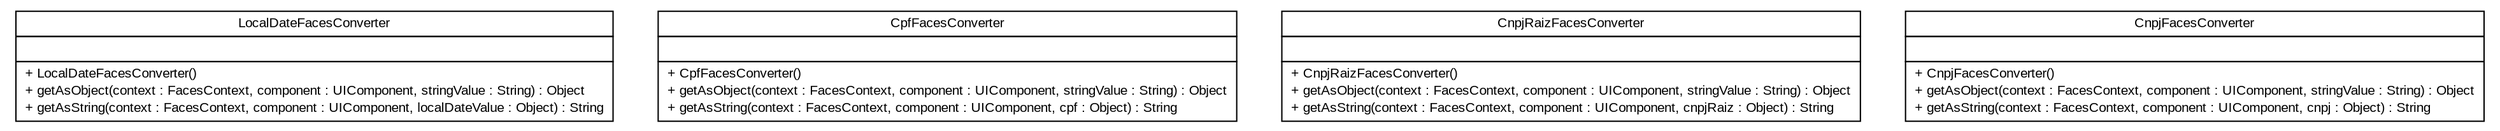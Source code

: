#!/usr/local/bin/dot
#
# Class diagram 
# Generated by UMLGraph version R5_6 (http://www.umlgraph.org/)
#

digraph G {
	edge [fontname="arial",fontsize=10,labelfontname="arial",labelfontsize=10];
	node [fontname="arial",fontsize=10,shape=plaintext];
	nodesep=0.25;
	ranksep=0.5;
	// br.gov.to.sefaz.presentation.converter.LocalDateFacesConverter
	c11212 [label=<<table title="br.gov.to.sefaz.presentation.converter.LocalDateFacesConverter" border="0" cellborder="1" cellspacing="0" cellpadding="2" port="p" href="./LocalDateFacesConverter.html">
		<tr><td><table border="0" cellspacing="0" cellpadding="1">
<tr><td align="center" balign="center"> LocalDateFacesConverter </td></tr>
		</table></td></tr>
		<tr><td><table border="0" cellspacing="0" cellpadding="1">
<tr><td align="left" balign="left">  </td></tr>
		</table></td></tr>
		<tr><td><table border="0" cellspacing="0" cellpadding="1">
<tr><td align="left" balign="left"> + LocalDateFacesConverter() </td></tr>
<tr><td align="left" balign="left"> + getAsObject(context : FacesContext, component : UIComponent, stringValue : String) : Object </td></tr>
<tr><td align="left" balign="left"> + getAsString(context : FacesContext, component : UIComponent, localDateValue : Object) : String </td></tr>
		</table></td></tr>
		</table>>, URL="./LocalDateFacesConverter.html", fontname="arial", fontcolor="black", fontsize=10.0];
	// br.gov.to.sefaz.presentation.converter.CpfFacesConverter
	c11213 [label=<<table title="br.gov.to.sefaz.presentation.converter.CpfFacesConverter" border="0" cellborder="1" cellspacing="0" cellpadding="2" port="p" href="./CpfFacesConverter.html">
		<tr><td><table border="0" cellspacing="0" cellpadding="1">
<tr><td align="center" balign="center"> CpfFacesConverter </td></tr>
		</table></td></tr>
		<tr><td><table border="0" cellspacing="0" cellpadding="1">
<tr><td align="left" balign="left">  </td></tr>
		</table></td></tr>
		<tr><td><table border="0" cellspacing="0" cellpadding="1">
<tr><td align="left" balign="left"> + CpfFacesConverter() </td></tr>
<tr><td align="left" balign="left"> + getAsObject(context : FacesContext, component : UIComponent, stringValue : String) : Object </td></tr>
<tr><td align="left" balign="left"> + getAsString(context : FacesContext, component : UIComponent, cpf : Object) : String </td></tr>
		</table></td></tr>
		</table>>, URL="./CpfFacesConverter.html", fontname="arial", fontcolor="black", fontsize=10.0];
	// br.gov.to.sefaz.presentation.converter.CnpjRaizFacesConverter
	c11214 [label=<<table title="br.gov.to.sefaz.presentation.converter.CnpjRaizFacesConverter" border="0" cellborder="1" cellspacing="0" cellpadding="2" port="p" href="./CnpjRaizFacesConverter.html">
		<tr><td><table border="0" cellspacing="0" cellpadding="1">
<tr><td align="center" balign="center"> CnpjRaizFacesConverter </td></tr>
		</table></td></tr>
		<tr><td><table border="0" cellspacing="0" cellpadding="1">
<tr><td align="left" balign="left">  </td></tr>
		</table></td></tr>
		<tr><td><table border="0" cellspacing="0" cellpadding="1">
<tr><td align="left" balign="left"> + CnpjRaizFacesConverter() </td></tr>
<tr><td align="left" balign="left"> + getAsObject(context : FacesContext, component : UIComponent, stringValue : String) : Object </td></tr>
<tr><td align="left" balign="left"> + getAsString(context : FacesContext, component : UIComponent, cnpjRaiz : Object) : String </td></tr>
		</table></td></tr>
		</table>>, URL="./CnpjRaizFacesConverter.html", fontname="arial", fontcolor="black", fontsize=10.0];
	// br.gov.to.sefaz.presentation.converter.CnpjFacesConverter
	c11215 [label=<<table title="br.gov.to.sefaz.presentation.converter.CnpjFacesConverter" border="0" cellborder="1" cellspacing="0" cellpadding="2" port="p" href="./CnpjFacesConverter.html">
		<tr><td><table border="0" cellspacing="0" cellpadding="1">
<tr><td align="center" balign="center"> CnpjFacesConverter </td></tr>
		</table></td></tr>
		<tr><td><table border="0" cellspacing="0" cellpadding="1">
<tr><td align="left" balign="left">  </td></tr>
		</table></td></tr>
		<tr><td><table border="0" cellspacing="0" cellpadding="1">
<tr><td align="left" balign="left"> + CnpjFacesConverter() </td></tr>
<tr><td align="left" balign="left"> + getAsObject(context : FacesContext, component : UIComponent, stringValue : String) : Object </td></tr>
<tr><td align="left" balign="left"> + getAsString(context : FacesContext, component : UIComponent, cnpj : Object) : String </td></tr>
		</table></td></tr>
		</table>>, URL="./CnpjFacesConverter.html", fontname="arial", fontcolor="black", fontsize=10.0];
}


